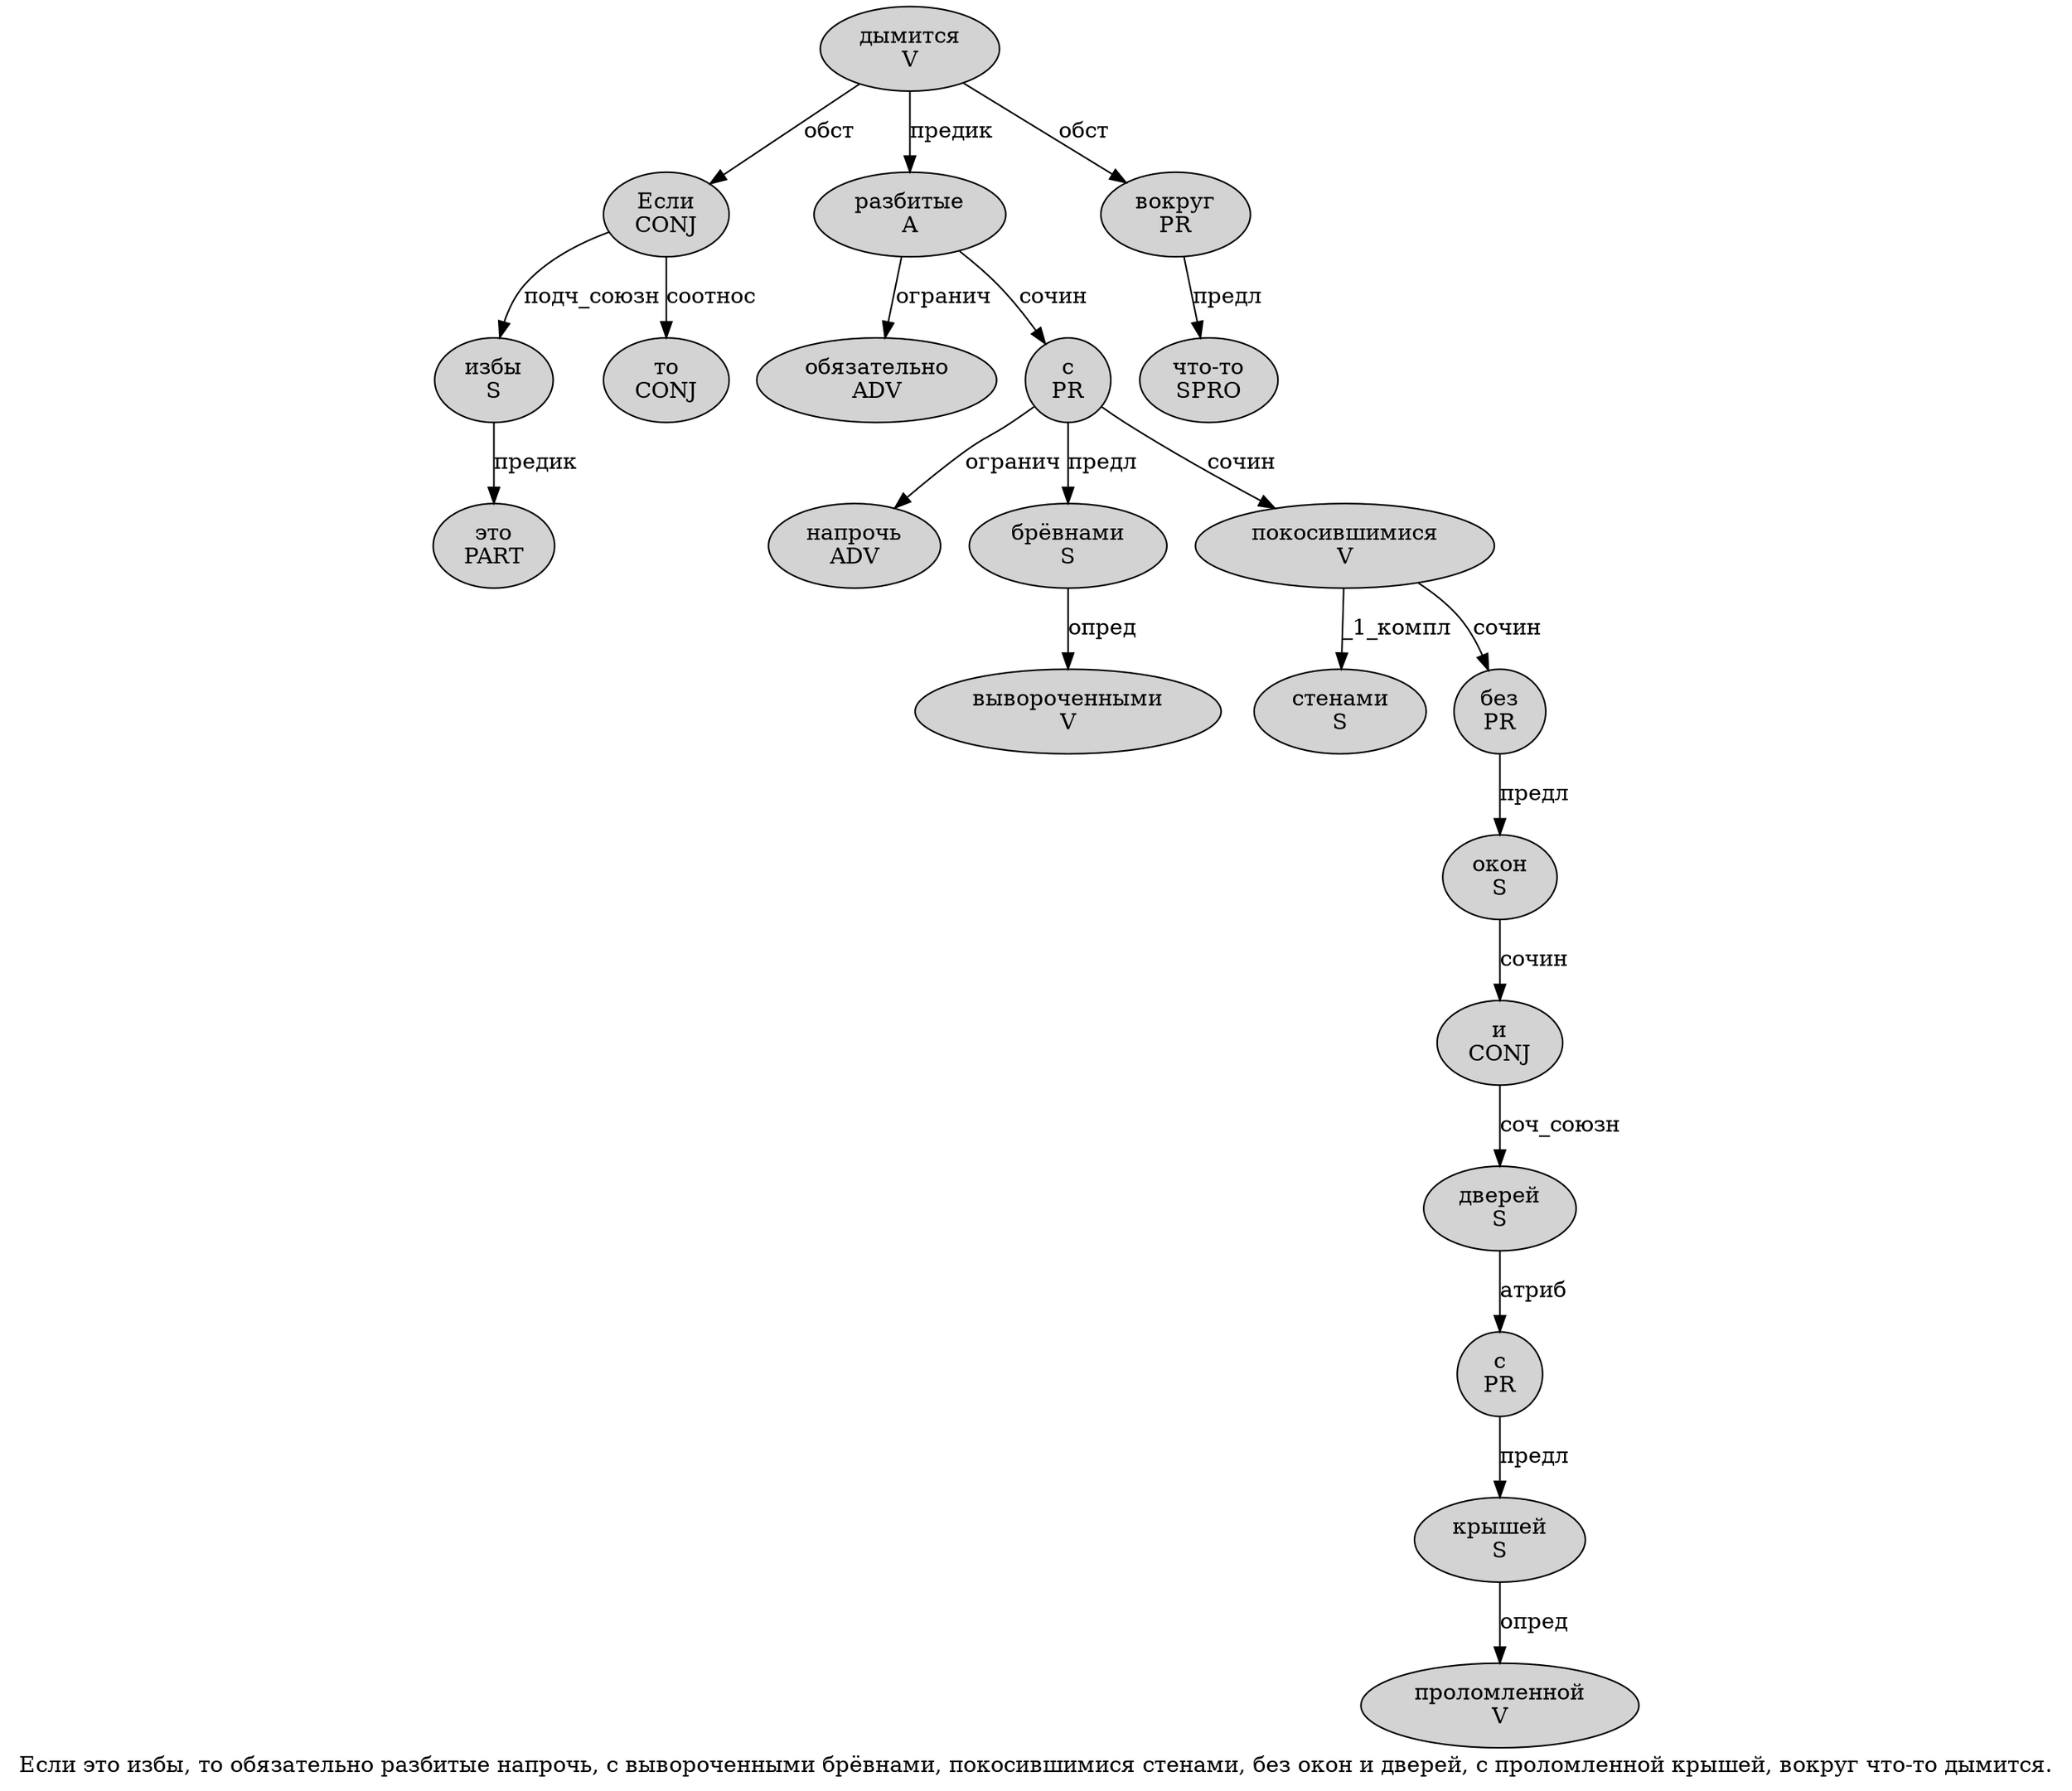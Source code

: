 digraph SENTENCE_2517 {
	graph [label="Если это избы, то обязательно разбитые напрочь, с вывороченными брёвнами, покосившимися стенами, без окон и дверей, с проломленной крышей, вокруг что-то дымится."]
	node [style=filled]
		0 [label="Если
CONJ" color="" fillcolor=lightgray penwidth=1 shape=ellipse]
		1 [label="это
PART" color="" fillcolor=lightgray penwidth=1 shape=ellipse]
		2 [label="избы
S" color="" fillcolor=lightgray penwidth=1 shape=ellipse]
		4 [label="то
CONJ" color="" fillcolor=lightgray penwidth=1 shape=ellipse]
		5 [label="обязательно
ADV" color="" fillcolor=lightgray penwidth=1 shape=ellipse]
		6 [label="разбитые
A" color="" fillcolor=lightgray penwidth=1 shape=ellipse]
		7 [label="напрочь
ADV" color="" fillcolor=lightgray penwidth=1 shape=ellipse]
		9 [label="с
PR" color="" fillcolor=lightgray penwidth=1 shape=ellipse]
		10 [label="вывороченными
V" color="" fillcolor=lightgray penwidth=1 shape=ellipse]
		11 [label="брёвнами
S" color="" fillcolor=lightgray penwidth=1 shape=ellipse]
		13 [label="покосившимися
V" color="" fillcolor=lightgray penwidth=1 shape=ellipse]
		14 [label="стенами
S" color="" fillcolor=lightgray penwidth=1 shape=ellipse]
		16 [label="без
PR" color="" fillcolor=lightgray penwidth=1 shape=ellipse]
		17 [label="окон
S" color="" fillcolor=lightgray penwidth=1 shape=ellipse]
		18 [label="и
CONJ" color="" fillcolor=lightgray penwidth=1 shape=ellipse]
		19 [label="дверей
S" color="" fillcolor=lightgray penwidth=1 shape=ellipse]
		21 [label="с
PR" color="" fillcolor=lightgray penwidth=1 shape=ellipse]
		22 [label="проломленной
V" color="" fillcolor=lightgray penwidth=1 shape=ellipse]
		23 [label="крышей
S" color="" fillcolor=lightgray penwidth=1 shape=ellipse]
		25 [label="вокруг
PR" color="" fillcolor=lightgray penwidth=1 shape=ellipse]
		26 [label="что-то
SPRO" color="" fillcolor=lightgray penwidth=1 shape=ellipse]
		27 [label="дымится
V" color="" fillcolor=lightgray penwidth=1 shape=ellipse]
			16 -> 17 [label="предл"]
			0 -> 2 [label="подч_союзн"]
			0 -> 4 [label="соотнос"]
			23 -> 22 [label="опред"]
			9 -> 7 [label="огранич"]
			9 -> 11 [label="предл"]
			9 -> 13 [label="сочин"]
			6 -> 5 [label="огранич"]
			6 -> 9 [label="сочин"]
			25 -> 26 [label="предл"]
			19 -> 21 [label="атриб"]
			27 -> 0 [label="обст"]
			27 -> 6 [label="предик"]
			27 -> 25 [label="обст"]
			2 -> 1 [label="предик"]
			11 -> 10 [label="опред"]
			17 -> 18 [label="сочин"]
			13 -> 14 [label="_1_компл"]
			13 -> 16 [label="сочин"]
			21 -> 23 [label="предл"]
			18 -> 19 [label="соч_союзн"]
}